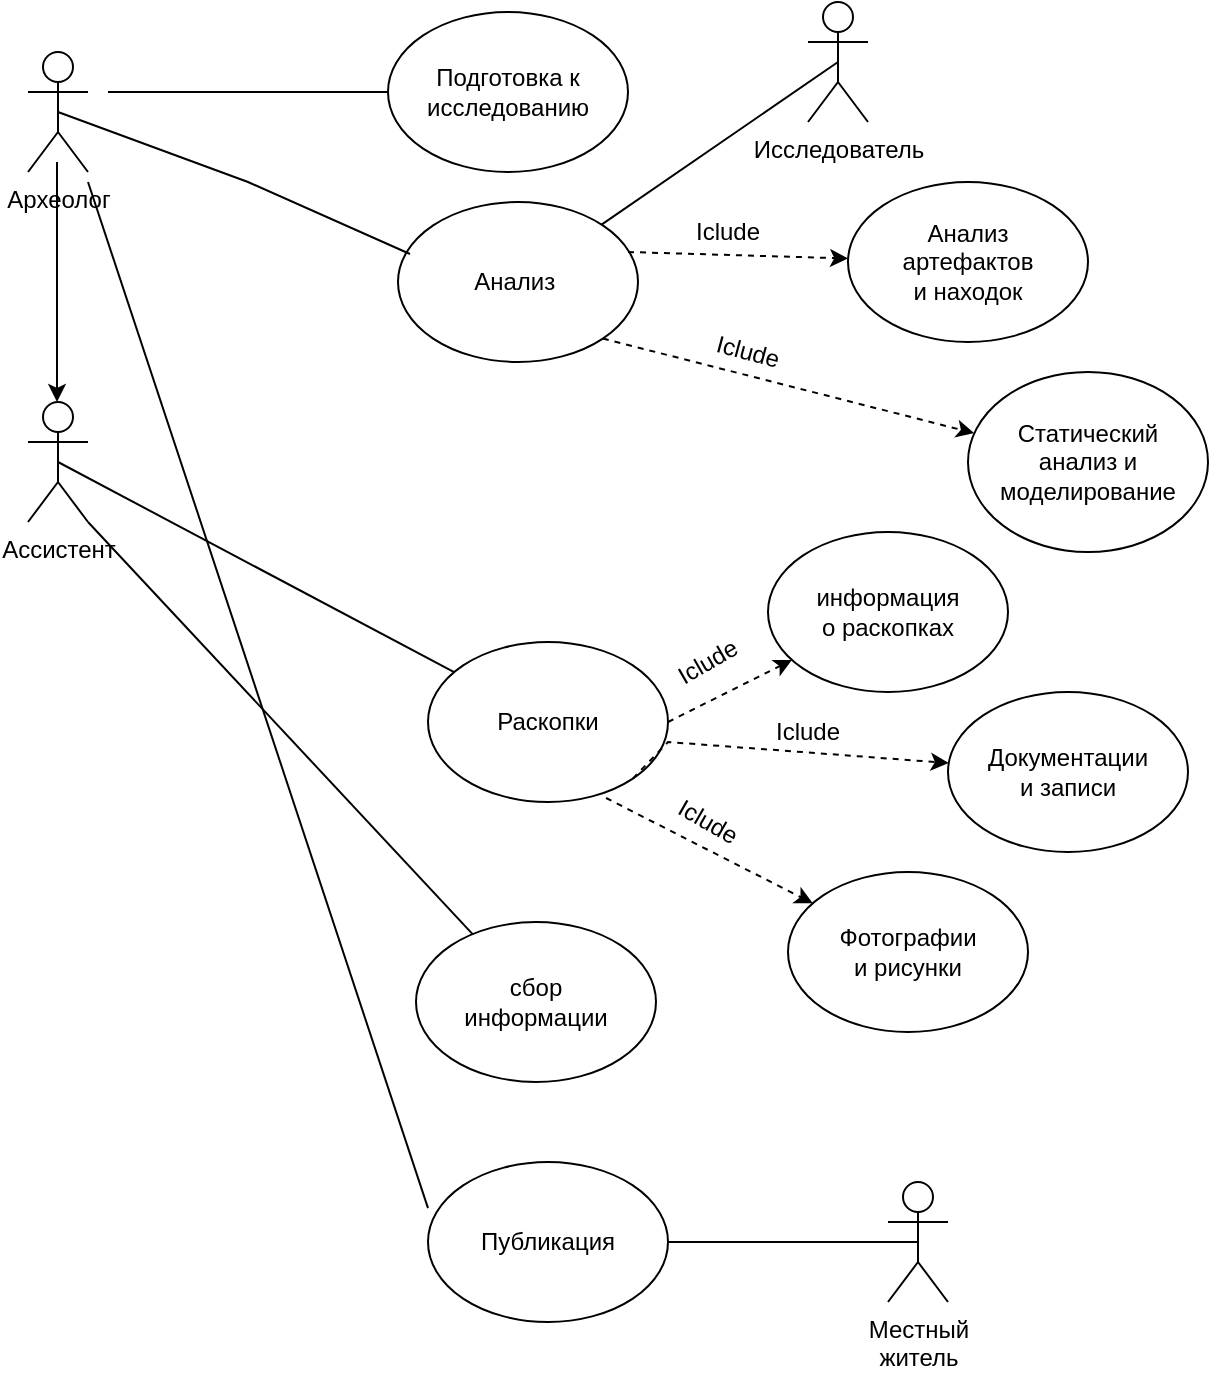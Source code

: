 <mxfile version="21.7.2" type="github">
  <diagram name="Страница — 1" id="B2SFFCM-c9VE9dIxtit2">
    <mxGraphModel dx="1386" dy="791" grid="1" gridSize="10" guides="1" tooltips="1" connect="1" arrows="1" fold="1" page="1" pageScale="1" pageWidth="827" pageHeight="1169" math="0" shadow="0">
      <root>
        <mxCell id="0" />
        <mxCell id="1" parent="0" />
        <mxCell id="YKj8A_kBILpU0ae6MJ-j-1" value="Археолог" style="shape=umlActor;verticalLabelPosition=bottom;verticalAlign=top;html=1;outlineConnect=0;" vertex="1" parent="1">
          <mxGeometry x="230" y="225" width="30" height="60" as="geometry" />
        </mxCell>
        <mxCell id="YKj8A_kBILpU0ae6MJ-j-2" value="Ассистент" style="shape=umlActor;verticalLabelPosition=bottom;verticalAlign=top;html=1;outlineConnect=0;" vertex="1" parent="1">
          <mxGeometry x="230" y="400" width="30" height="60" as="geometry" />
        </mxCell>
        <mxCell id="YKj8A_kBILpU0ae6MJ-j-3" value="" style="ellipse;whiteSpace=wrap;html=1;" vertex="1" parent="1">
          <mxGeometry x="410" y="205" width="120" height="80" as="geometry" />
        </mxCell>
        <mxCell id="YKj8A_kBILpU0ae6MJ-j-4" value="" style="endArrow=none;html=1;rounded=0;entryX=0;entryY=0.5;entryDx=0;entryDy=0;" edge="1" parent="1" target="YKj8A_kBILpU0ae6MJ-j-3">
          <mxGeometry width="50" height="50" relative="1" as="geometry">
            <mxPoint x="270" y="245" as="sourcePoint" />
            <mxPoint x="350" y="380" as="targetPoint" />
            <Array as="points" />
          </mxGeometry>
        </mxCell>
        <mxCell id="YKj8A_kBILpU0ae6MJ-j-5" value="Подготовка к исследованию" style="text;html=1;strokeColor=none;fillColor=none;align=center;verticalAlign=middle;whiteSpace=wrap;rounded=0;" vertex="1" parent="1">
          <mxGeometry x="435" y="230" width="70" height="30" as="geometry" />
        </mxCell>
        <mxCell id="YKj8A_kBILpU0ae6MJ-j-6" value="" style="ellipse;whiteSpace=wrap;html=1;" vertex="1" parent="1">
          <mxGeometry x="424" y="660" width="120" height="80" as="geometry" />
        </mxCell>
        <mxCell id="YKj8A_kBILpU0ae6MJ-j-7" value="" style="ellipse;whiteSpace=wrap;html=1;" vertex="1" parent="1">
          <mxGeometry x="430" y="520" width="120" height="80" as="geometry" />
        </mxCell>
        <mxCell id="YKj8A_kBILpU0ae6MJ-j-8" value="" style="ellipse;whiteSpace=wrap;html=1;" vertex="1" parent="1">
          <mxGeometry x="415" y="300" width="120" height="80" as="geometry" />
        </mxCell>
        <mxCell id="YKj8A_kBILpU0ae6MJ-j-9" value="" style="ellipse;whiteSpace=wrap;html=1;" vertex="1" parent="1">
          <mxGeometry x="430" y="780" width="120" height="80" as="geometry" />
        </mxCell>
        <mxCell id="YKj8A_kBILpU0ae6MJ-j-10" value="Местный&lt;br&gt;житель" style="shape=umlActor;verticalLabelPosition=bottom;verticalAlign=top;html=1;outlineConnect=0;" vertex="1" parent="1">
          <mxGeometry x="660" y="790" width="30" height="60" as="geometry" />
        </mxCell>
        <mxCell id="YKj8A_kBILpU0ae6MJ-j-11" value="Исследователь" style="shape=umlActor;verticalLabelPosition=bottom;verticalAlign=top;html=1;outlineConnect=0;" vertex="1" parent="1">
          <mxGeometry x="620" y="200" width="30" height="60" as="geometry" />
        </mxCell>
        <mxCell id="YKj8A_kBILpU0ae6MJ-j-12" value="сбор информации" style="text;html=1;strokeColor=none;fillColor=none;align=center;verticalAlign=middle;whiteSpace=wrap;rounded=0;" vertex="1" parent="1">
          <mxGeometry x="454" y="685" width="60" height="30" as="geometry" />
        </mxCell>
        <mxCell id="YKj8A_kBILpU0ae6MJ-j-13" value="Раскопки" style="text;html=1;strokeColor=none;fillColor=none;align=center;verticalAlign=middle;whiteSpace=wrap;rounded=0;" vertex="1" parent="1">
          <mxGeometry x="460" y="545" width="60" height="30" as="geometry" />
        </mxCell>
        <mxCell id="YKj8A_kBILpU0ae6MJ-j-14" value="Анализ&amp;nbsp;" style="text;html=1;strokeColor=none;fillColor=none;align=center;verticalAlign=middle;whiteSpace=wrap;rounded=0;" vertex="1" parent="1">
          <mxGeometry x="445" y="325" width="60" height="30" as="geometry" />
        </mxCell>
        <mxCell id="YKj8A_kBILpU0ae6MJ-j-15" value="Публикация" style="text;html=1;strokeColor=none;fillColor=none;align=center;verticalAlign=middle;whiteSpace=wrap;rounded=0;" vertex="1" parent="1">
          <mxGeometry x="460" y="805" width="60" height="30" as="geometry" />
        </mxCell>
        <mxCell id="YKj8A_kBILpU0ae6MJ-j-16" value="" style="endArrow=none;html=1;rounded=0;exitX=0.5;exitY=0.5;exitDx=0;exitDy=0;exitPerimeter=0;" edge="1" parent="1" source="YKj8A_kBILpU0ae6MJ-j-11" target="YKj8A_kBILpU0ae6MJ-j-8">
          <mxGeometry width="50" height="50" relative="1" as="geometry">
            <mxPoint x="740" y="280" as="sourcePoint" />
            <mxPoint x="530" y="313.28" as="targetPoint" />
          </mxGeometry>
        </mxCell>
        <mxCell id="YKj8A_kBILpU0ae6MJ-j-17" value="" style="endArrow=none;html=1;rounded=0;exitX=0;exitY=0.288;exitDx=0;exitDy=0;exitPerimeter=0;" edge="1" parent="1" source="YKj8A_kBILpU0ae6MJ-j-9">
          <mxGeometry width="50" height="50" relative="1" as="geometry">
            <mxPoint x="979.96" y="616" as="sourcePoint" />
            <mxPoint x="260" y="290" as="targetPoint" />
          </mxGeometry>
        </mxCell>
        <mxCell id="YKj8A_kBILpU0ae6MJ-j-18" value="" style="endArrow=none;html=1;rounded=0;entryX=1;entryY=1;entryDx=0;entryDy=0;entryPerimeter=0;" edge="1" parent="1" source="YKj8A_kBILpU0ae6MJ-j-6" target="YKj8A_kBILpU0ae6MJ-j-2">
          <mxGeometry width="50" height="50" relative="1" as="geometry">
            <mxPoint x="550" y="470" as="sourcePoint" />
            <mxPoint x="580" y="430" as="targetPoint" />
            <Array as="points" />
          </mxGeometry>
        </mxCell>
        <mxCell id="YKj8A_kBILpU0ae6MJ-j-19" value="" style="endArrow=none;html=1;rounded=0;exitX=0.5;exitY=0.5;exitDx=0;exitDy=0;exitPerimeter=0;" edge="1" parent="1" source="YKj8A_kBILpU0ae6MJ-j-2" target="YKj8A_kBILpU0ae6MJ-j-7">
          <mxGeometry width="50" height="50" relative="1" as="geometry">
            <mxPoint x="255" y="430" as="sourcePoint" />
            <mxPoint x="283.57" y="368.28" as="targetPoint" />
          </mxGeometry>
        </mxCell>
        <mxCell id="YKj8A_kBILpU0ae6MJ-j-20" value="" style="endArrow=none;html=1;rounded=0;exitX=0.05;exitY=0.325;exitDx=0;exitDy=0;exitPerimeter=0;entryX=0.5;entryY=0.5;entryDx=0;entryDy=0;entryPerimeter=0;" edge="1" parent="1" source="YKj8A_kBILpU0ae6MJ-j-8" target="YKj8A_kBILpU0ae6MJ-j-1">
          <mxGeometry width="50" height="50" relative="1" as="geometry">
            <mxPoint x="758.96" y="375.04" as="sourcePoint" />
            <mxPoint x="570" y="445" as="targetPoint" />
            <Array as="points">
              <mxPoint x="340" y="290" />
            </Array>
          </mxGeometry>
        </mxCell>
        <mxCell id="YKj8A_kBILpU0ae6MJ-j-21" value="" style="endArrow=none;html=1;rounded=0;entryX=0.5;entryY=0.5;entryDx=0;entryDy=0;entryPerimeter=0;exitX=1;exitY=0.5;exitDx=0;exitDy=0;" edge="1" parent="1" source="YKj8A_kBILpU0ae6MJ-j-9" target="YKj8A_kBILpU0ae6MJ-j-10">
          <mxGeometry width="50" height="50" relative="1" as="geometry">
            <mxPoint x="540" y="790" as="sourcePoint" />
            <mxPoint x="610" y="568" as="targetPoint" />
          </mxGeometry>
        </mxCell>
        <mxCell id="YKj8A_kBILpU0ae6MJ-j-22" value="" style="endArrow=classic;html=1;rounded=0;" edge="1" parent="1">
          <mxGeometry width="50" height="50" relative="1" as="geometry">
            <mxPoint x="244.5" y="280" as="sourcePoint" />
            <mxPoint x="244.5" y="400" as="targetPoint" />
          </mxGeometry>
        </mxCell>
        <mxCell id="YKj8A_kBILpU0ae6MJ-j-23" value="" style="ellipse;whiteSpace=wrap;html=1;" vertex="1" parent="1">
          <mxGeometry x="700" y="385" width="120" height="90" as="geometry" />
        </mxCell>
        <mxCell id="YKj8A_kBILpU0ae6MJ-j-24" value="" style="endArrow=classic;html=1;rounded=0;dashed=1;exitX=1;exitY=1;exitDx=0;exitDy=0;endFill=1;" edge="1" parent="1" source="YKj8A_kBILpU0ae6MJ-j-8" target="YKj8A_kBILpU0ae6MJ-j-23">
          <mxGeometry width="50" height="50" relative="1" as="geometry">
            <mxPoint x="530" y="370" as="sourcePoint" />
            <mxPoint x="620" y="440" as="targetPoint" />
          </mxGeometry>
        </mxCell>
        <mxCell id="YKj8A_kBILpU0ae6MJ-j-25" value="" style="ellipse;whiteSpace=wrap;html=1;" vertex="1" parent="1">
          <mxGeometry x="640" y="290" width="120" height="80" as="geometry" />
        </mxCell>
        <mxCell id="YKj8A_kBILpU0ae6MJ-j-26" value="" style="endArrow=classic;html=1;rounded=0;dashed=1;" edge="1" parent="1" target="YKj8A_kBILpU0ae6MJ-j-25">
          <mxGeometry width="50" height="50" relative="1" as="geometry">
            <mxPoint x="530" y="325" as="sourcePoint" />
            <mxPoint x="680" y="425" as="targetPoint" />
          </mxGeometry>
        </mxCell>
        <mxCell id="YKj8A_kBILpU0ae6MJ-j-27" value="Анализ артефактов и находок" style="text;html=1;strokeColor=none;fillColor=none;align=center;verticalAlign=middle;whiteSpace=wrap;rounded=0;" vertex="1" parent="1">
          <mxGeometry x="670" y="315" width="60" height="30" as="geometry" />
        </mxCell>
        <mxCell id="YKj8A_kBILpU0ae6MJ-j-28" value="Статический анализ и моделирование" style="text;html=1;strokeColor=none;fillColor=none;align=center;verticalAlign=middle;whiteSpace=wrap;rounded=0;" vertex="1" parent="1">
          <mxGeometry x="730" y="415" width="60" height="30" as="geometry" />
        </mxCell>
        <mxCell id="YKj8A_kBILpU0ae6MJ-j-29" value="" style="endArrow=classic;html=1;rounded=0;exitX=1;exitY=0.5;exitDx=0;exitDy=0;dashed=1;" edge="1" parent="1" source="YKj8A_kBILpU0ae6MJ-j-7" target="YKj8A_kBILpU0ae6MJ-j-30">
          <mxGeometry width="50" height="50" relative="1" as="geometry">
            <mxPoint x="430" y="610" as="sourcePoint" />
            <mxPoint x="630" y="530" as="targetPoint" />
          </mxGeometry>
        </mxCell>
        <mxCell id="YKj8A_kBILpU0ae6MJ-j-30" value="" style="ellipse;whiteSpace=wrap;html=1;" vertex="1" parent="1">
          <mxGeometry x="600" y="465" width="120" height="80" as="geometry" />
        </mxCell>
        <mxCell id="YKj8A_kBILpU0ae6MJ-j-31" value="" style="endArrow=classic;html=1;rounded=0;exitX=1;exitY=1;exitDx=0;exitDy=0;dashed=1;" edge="1" parent="1" source="YKj8A_kBILpU0ae6MJ-j-7" target="YKj8A_kBILpU0ae6MJ-j-32">
          <mxGeometry width="50" height="50" relative="1" as="geometry">
            <mxPoint x="430" y="610" as="sourcePoint" />
            <mxPoint x="610" y="590" as="targetPoint" />
            <Array as="points">
              <mxPoint x="550" y="570" />
            </Array>
          </mxGeometry>
        </mxCell>
        <mxCell id="YKj8A_kBILpU0ae6MJ-j-32" value="" style="ellipse;whiteSpace=wrap;html=1;" vertex="1" parent="1">
          <mxGeometry x="690" y="545" width="120" height="80" as="geometry" />
        </mxCell>
        <mxCell id="YKj8A_kBILpU0ae6MJ-j-33" value="" style="endArrow=classic;html=1;rounded=0;exitX=0.742;exitY=0.975;exitDx=0;exitDy=0;exitPerimeter=0;dashed=1;" edge="1" parent="1" source="YKj8A_kBILpU0ae6MJ-j-7" target="YKj8A_kBILpU0ae6MJ-j-34">
          <mxGeometry width="50" height="50" relative="1" as="geometry">
            <mxPoint x="430" y="610" as="sourcePoint" />
            <mxPoint x="630" y="660" as="targetPoint" />
          </mxGeometry>
        </mxCell>
        <mxCell id="YKj8A_kBILpU0ae6MJ-j-34" value="" style="ellipse;whiteSpace=wrap;html=1;" vertex="1" parent="1">
          <mxGeometry x="610" y="635" width="120" height="80" as="geometry" />
        </mxCell>
        <mxCell id="YKj8A_kBILpU0ae6MJ-j-35" value="информация о раскопках" style="text;html=1;strokeColor=none;fillColor=none;align=center;verticalAlign=middle;whiteSpace=wrap;rounded=0;" vertex="1" parent="1">
          <mxGeometry x="630" y="490" width="60" height="30" as="geometry" />
        </mxCell>
        <mxCell id="YKj8A_kBILpU0ae6MJ-j-36" value="Документации и записи" style="text;html=1;strokeColor=none;fillColor=none;align=center;verticalAlign=middle;whiteSpace=wrap;rounded=0;" vertex="1" parent="1">
          <mxGeometry x="720" y="570" width="60" height="30" as="geometry" />
        </mxCell>
        <mxCell id="YKj8A_kBILpU0ae6MJ-j-37" value="Фотографии и рисунки" style="text;html=1;strokeColor=none;fillColor=none;align=center;verticalAlign=middle;whiteSpace=wrap;rounded=0;" vertex="1" parent="1">
          <mxGeometry x="640" y="660" width="60" height="30" as="geometry" />
        </mxCell>
        <mxCell id="YKj8A_kBILpU0ae6MJ-j-38" value="Iclude" style="text;html=1;strokeColor=none;fillColor=none;align=center;verticalAlign=middle;whiteSpace=wrap;rounded=0;" vertex="1" parent="1">
          <mxGeometry x="550" y="300" width="60" height="30" as="geometry" />
        </mxCell>
        <mxCell id="YKj8A_kBILpU0ae6MJ-j-39" value="Iclude" style="text;html=1;strokeColor=none;fillColor=none;align=center;verticalAlign=middle;whiteSpace=wrap;rounded=0;rotation=15;" vertex="1" parent="1">
          <mxGeometry x="560" y="360" width="60" height="30" as="geometry" />
        </mxCell>
        <mxCell id="YKj8A_kBILpU0ae6MJ-j-40" value="Iclude" style="text;html=1;strokeColor=none;fillColor=none;align=center;verticalAlign=middle;whiteSpace=wrap;rounded=0;rotation=-30;" vertex="1" parent="1">
          <mxGeometry x="540" y="515" width="60" height="30" as="geometry" />
        </mxCell>
        <mxCell id="YKj8A_kBILpU0ae6MJ-j-41" value="Iclude" style="text;html=1;strokeColor=none;fillColor=none;align=center;verticalAlign=middle;whiteSpace=wrap;rounded=0;" vertex="1" parent="1">
          <mxGeometry x="590" y="550" width="60" height="30" as="geometry" />
        </mxCell>
        <mxCell id="YKj8A_kBILpU0ae6MJ-j-42" value="Iclude" style="text;html=1;strokeColor=none;fillColor=none;align=center;verticalAlign=middle;whiteSpace=wrap;rounded=0;rotation=30;" vertex="1" parent="1">
          <mxGeometry x="540" y="595" width="60" height="30" as="geometry" />
        </mxCell>
      </root>
    </mxGraphModel>
  </diagram>
</mxfile>

